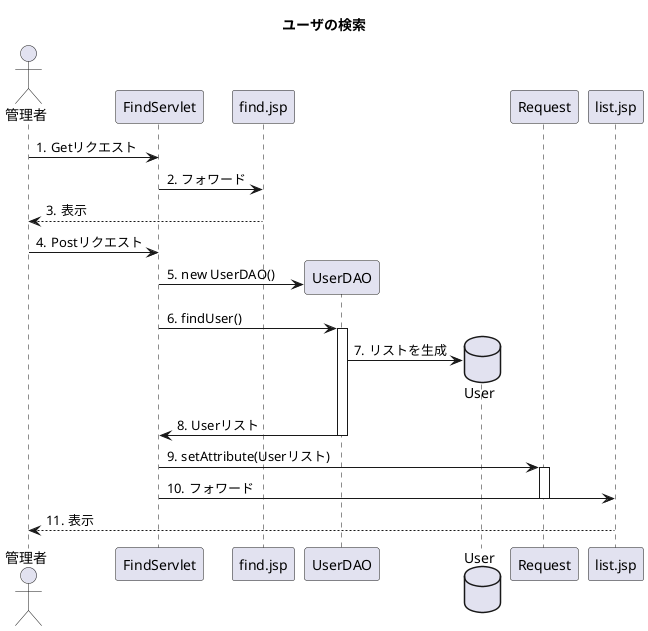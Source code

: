 @startuml
title ユーザの検索

autonumber "#."

actor 管理者
participant FindServlet
participant find.jsp

participant UserDAO
database User


管理者 -> FindServlet:Getリクエスト
FindServlet -> find.jsp:フォワード
find.jsp --> 管理者:表示
管理者 -> FindServlet:Postリクエスト
FindServlet -> UserDAO**:new UserDAO()
FindServlet -> UserDAO++:findUser()
UserDAO -> User**:リストを生成
UserDAO -> FindServlet--:Userリスト
FindServlet -> Request++:setAttribute(Userリスト)
FindServlet -> list.jsp:フォワード
Request--
list.jsp --> 管理者:表示


@enduml